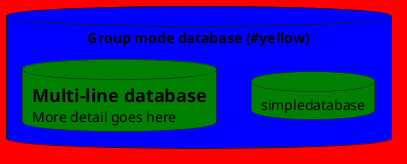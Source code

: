 {
  "sha1": "po3wsb36ihxxi8sd4xm79z34u54gxxn",
  "insertion": {
    "when": "2024-06-04T17:28:41.500Z",
    "url": "https://forum.plantuml.net/11657/test-open-discussion-about-transparency-comparison-between",
    "user": "plantuml@gmail.com"
  }
}
@startuml

<style>
document {
  backgroundColor red
}
element {
  backgroundColor green
}
group {
  backgroundColor blue
}
</style>

database "Group mode database (#yellow)" as d {
  database simpledatabase
  database multilinedatabase[
    = Multi-line database
    More detail goes here
  ]
}


@enduml
